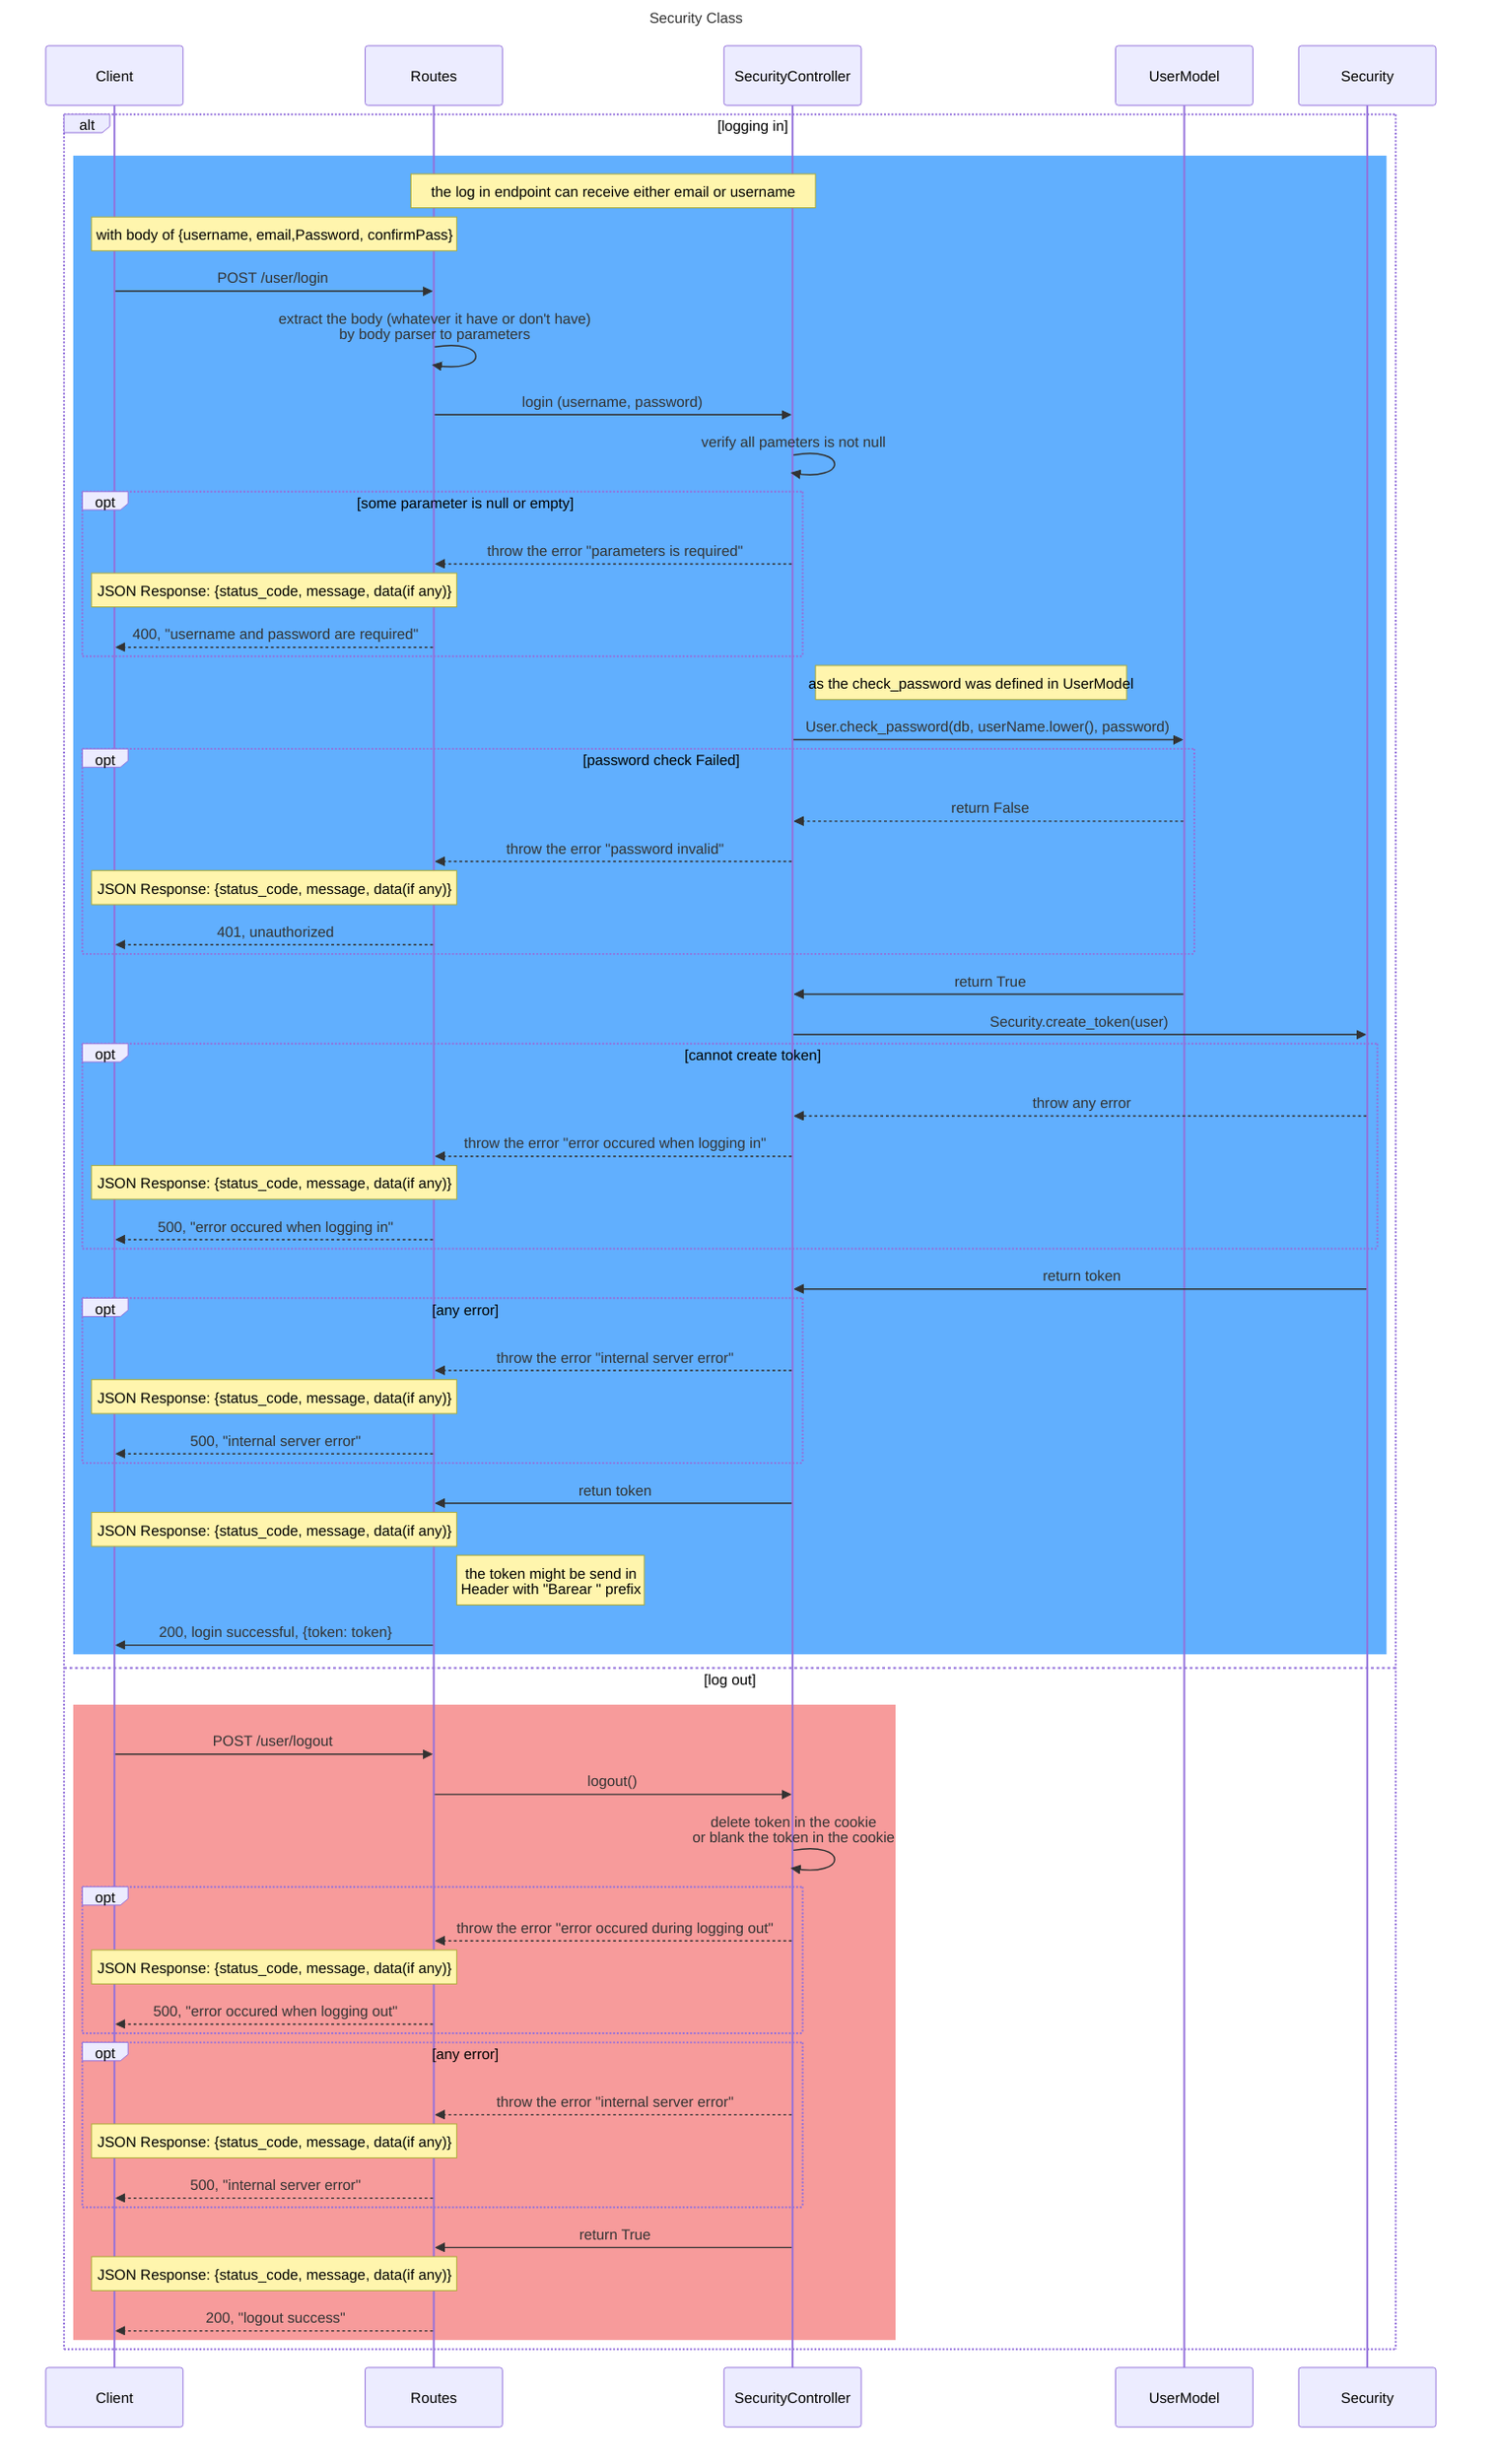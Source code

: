 sequenceDiagram
    title Security Class
    participant Client
    participant Routes
    participant SecurityController
    participant UserModel
    participant Security
    

    alt logging in
        rect rgb(97,175,254)
            Note over Routes, SecurityController: the log in endpoint can receive either email or username
            Note over Routes, Client: with body of {username, email,Password, confirmPass}
            Client->>Routes: POST /user/login
            Routes->>Routes: extract the body (whatever it have or don't have)<br> by body parser to parameters
            Routes->>SecurityController: login (username, password)
            SecurityController->>SecurityController: verify all pameters is not null 
            opt some parameter is null or empty
                SecurityController-->>Routes: throw the error "parameters is required"
                Note over Routes,Client: JSON Response: {status_code, message, data(if any)}
                Routes-->>Client: 400, "username and password are required"
            end
            Note right of  SecurityController: as the check_password was defined in UserModel
            SecurityController->>UserModel: User.check_password(db, userName.lower(), password)
            opt password check Failed
                UserModel-->>SecurityController: return False
                SecurityController-->>Routes: throw the error "password invalid"
                Note over Routes,Client: JSON Response: {status_code, message, data(if any)}
                Routes-->>Client: 401, unauthorized
            end
            UserModel->>SecurityController: return True
            SecurityController->>Security: Security.create_token(user)
            opt cannot create token
                Security-->>SecurityController: throw any error
                SecurityController-->>Routes: throw the error "error occured when logging in"
                Note over Routes,Client: JSON Response: {status_code, message, data(if any)}
                Routes-->>Client: 500, "error occured when logging in"
            end
            Security->>SecurityController: return token
            opt any error
                SecurityController-->>Routes: throw the error "internal server error"
                Note over Routes,Client: JSON Response: {status_code, message, data(if any)}
                Routes-->>Client: 500, "internal server error"
            end
            SecurityController->>Routes:retun token
            Note over Routes,Client: JSON Response: {status_code, message, data(if any)}
            Note right of Routes: the token might be send in<br> Header with "Barear " prefix
            Routes->>Client: 200, login successful, {token: token}
        end
    
    else log out
        rect rgb(247,155,155)
            Client->>Routes: POST /user/logout
            Routes->>SecurityController: logout()
            %% delete token in the cookie is when for not enable cors but this Application enable cors, examine this condition
            SecurityController->>SecurityController: delete token in the cookie <br>or blank the token in the cookie
            opt
                SecurityController-->>Routes: throw the error "error occured during logging out"
                Note over Routes,Client: JSON Response: {status_code, message, data(if any)}
                Routes-->>Client: 500, "error occured when logging out"
            end
            opt any error
                SecurityController-->>Routes: throw the error "internal server error"
                Note over Routes,Client: JSON Response: {status_code, message, data(if any)}
                Routes-->>Client: 500, "internal server error"
            end
            SecurityController->>Routes: return True
            Note over Routes,Client: JSON Response: {status_code, message, data(if any)}
            Routes-->>Client: 200, "logout success"
        end

    end